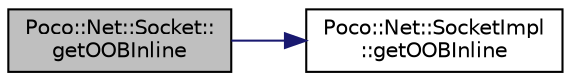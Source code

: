 digraph "Poco::Net::Socket::getOOBInline"
{
 // LATEX_PDF_SIZE
  edge [fontname="Helvetica",fontsize="10",labelfontname="Helvetica",labelfontsize="10"];
  node [fontname="Helvetica",fontsize="10",shape=record];
  rankdir="LR";
  Node1 [label="Poco::Net::Socket::\lgetOOBInline",height=0.2,width=0.4,color="black", fillcolor="grey75", style="filled", fontcolor="black",tooltip="Sets the value of the SO_OOBINLINE socket option."];
  Node1 -> Node2 [color="midnightblue",fontsize="10",style="solid"];
  Node2 [label="Poco::Net::SocketImpl\l::getOOBInline",height=0.2,width=0.4,color="black", fillcolor="white", style="filled",URL="$classPoco_1_1Net_1_1SocketImpl.html#a4b1b5fcc6e43f6f06074c7921ce13a69",tooltip="Sets the value of the SO_OOBINLINE socket option."];
}
